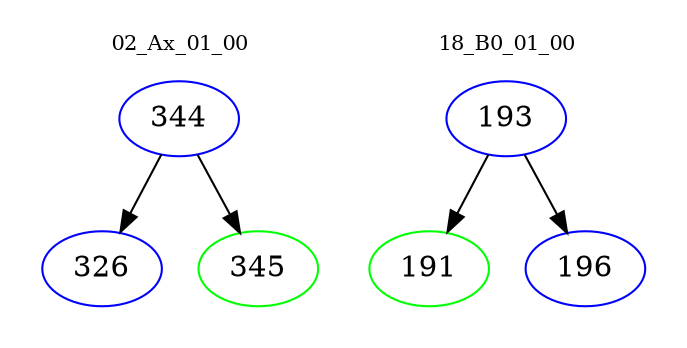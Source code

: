digraph{
subgraph cluster_0 {
color = white
label = "02_Ax_01_00";
fontsize=10;
T0_344 [label="344", color="blue"]
T0_344 -> T0_326 [color="black"]
T0_326 [label="326", color="blue"]
T0_344 -> T0_345 [color="black"]
T0_345 [label="345", color="green"]
}
subgraph cluster_1 {
color = white
label = "18_B0_01_00";
fontsize=10;
T1_193 [label="193", color="blue"]
T1_193 -> T1_191 [color="black"]
T1_191 [label="191", color="green"]
T1_193 -> T1_196 [color="black"]
T1_196 [label="196", color="blue"]
}
}
